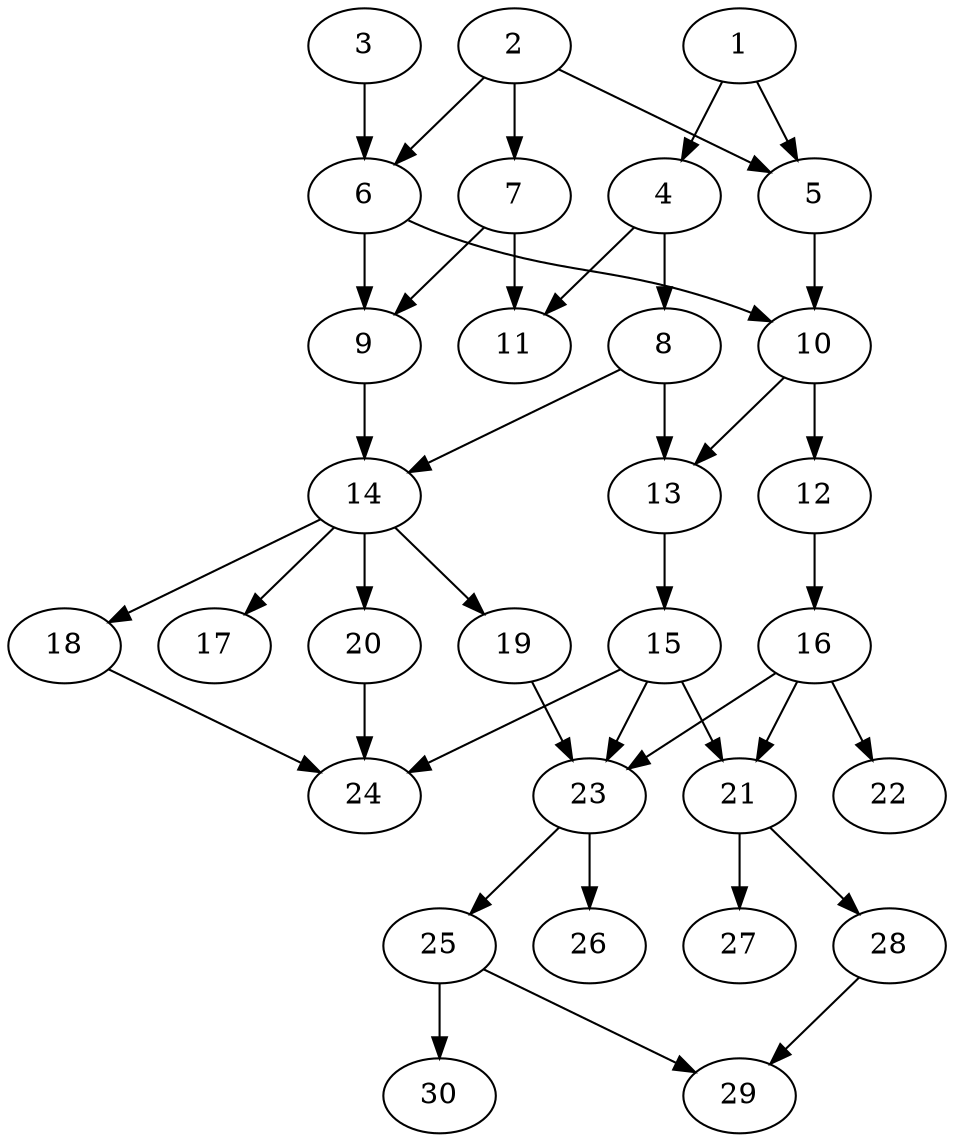 // DAG automatically generated by daggen at Fri Jul 29 10:40:31 2022
// daggen.exe --dot -n 30 --ccr 0.5 --fat 0.5 --regular 0.5 --density 0.5 -o data\30/random_30_46.gv 
digraph G {
  1 [compute_size="368293445632", trans_size="542830", result_size="9216", ram="24198752",alpha="0.09"]
  1 -> 4 [size ="9216"]
  1 -> 5 [size ="9216"]
  2 [compute_size="70173327360", trans_size="374707", result_size="74752", ram="16573376",alpha="0.07"]
  2 -> 5 [size ="74752"]
  2 -> 6 [size ="74752"]
  2 -> 7 [size ="74752"]
  3 [compute_size="68719476736", trans_size="598520", result_size="74752", ram="36142112",alpha="0.10"]
  3 -> 6 [size ="74752"]
  4 [compute_size="757063680", trans_size="393313", result_size="70656", ram="26516144",alpha="0.05"]
  4 -> 8 [size ="70656"]
  4 -> 11 [size ="70656"]
  5 [compute_size="1073741824000", trans_size="162083", result_size="1024", ram="41239424",alpha="0.17"]
  5 -> 10 [size ="1024"]
  6 [compute_size="28991029248", trans_size="596346", result_size="29696", ram="18925616",alpha="0.20"]
  6 -> 9 [size ="29696"]
  6 -> 10 [size ="29696"]
  7 [compute_size="25032294400", trans_size="614536", result_size="1024", ram="32312000",alpha="0.05"]
  7 -> 9 [size ="1024"]
  7 -> 11 [size ="1024"]
  8 [compute_size="782757789696", trans_size="422404", result_size="54272", ram="43617008",alpha="0.20"]
  8 -> 13 [size ="54272"]
  8 -> 14 [size ="54272"]
  9 [compute_size="990855168", trans_size="452391", result_size="70656", ram="33983120",alpha="0.04"]
  9 -> 14 [size ="70656"]
  10 [compute_size="6151438336", trans_size="470261", result_size="74752", ram="38375552",alpha="0.14"]
  10 -> 12 [size ="74752"]
  10 -> 13 [size ="74752"]
  11 [compute_size="231928233984", trans_size="249102", result_size="0", ram="46387424",alpha="0.10"]
  12 [compute_size="8589934592", trans_size="275923", result_size="70656", ram="10155008",alpha="0.19"]
  12 -> 16 [size ="70656"]
  13 [compute_size="368293445632", trans_size="719873", result_size="9216", ram="27924320",alpha="0.15"]
  13 -> 15 [size ="9216"]
  14 [compute_size="1441005568", trans_size="12021", result_size="70656", ram="48483056",alpha="0.03"]
  14 -> 17 [size ="70656"]
  14 -> 18 [size ="70656"]
  14 -> 19 [size ="70656"]
  14 -> 20 [size ="70656"]
  15 [compute_size="91098741508", trans_size="468951", result_size="29696", ram="28947584",alpha="0.07"]
  15 -> 21 [size ="29696"]
  15 -> 23 [size ="29696"]
  15 -> 24 [size ="29696"]
  16 [compute_size="445029609871", trans_size="380525", result_size="13312", ram="36474752",alpha="0.10"]
  16 -> 21 [size ="13312"]
  16 -> 22 [size ="13312"]
  16 -> 23 [size ="13312"]
  17 [compute_size="191504913654", trans_size="523905", result_size="0", ram="43338224",alpha="0.02"]
  18 [compute_size="441614869814", trans_size="731446", result_size="9216", ram="40754720",alpha="0.11"]
  18 -> 24 [size ="9216"]
  19 [compute_size="28991029248", trans_size="237433", result_size="29696", ram="1286192",alpha="0.12"]
  19 -> 23 [size ="29696"]
  20 [compute_size="6673711104", trans_size="154730", result_size="13312", ram="51864896",alpha="0.12"]
  20 -> 24 [size ="13312"]
  21 [compute_size="1560248320", trans_size="41464", result_size="74752", ram="41157056",alpha="0.19"]
  21 -> 27 [size ="74752"]
  21 -> 28 [size ="74752"]
  22 [compute_size="247142285312", trans_size="529787", result_size="0", ram="4574576",alpha="0.16"]
  23 [compute_size="527201206272", trans_size="872396", result_size="91136", ram="30476144",alpha="0.08"]
  23 -> 25 [size ="91136"]
  23 -> 26 [size ="91136"]
  24 [compute_size="463826281117", trans_size="566679", result_size="0", ram="47261792",alpha="0.09"]
  25 [compute_size="549755813888", trans_size="38268", result_size="91136", ram="31022624",alpha="0.11"]
  25 -> 29 [size ="91136"]
  25 -> 30 [size ="91136"]
  26 [compute_size="134217728000", trans_size="774924", result_size="0", ram="17431904",alpha="0.11"]
  27 [compute_size="10987757568", trans_size="583463", result_size="0", ram="3297872",alpha="0.19"]
  28 [compute_size="1140627000656", trans_size="13172", result_size="54272", ram="12996704",alpha="0.05"]
  28 -> 29 [size ="54272"]
  29 [compute_size="29842571264", trans_size="399962", result_size="0", ram="30141920",alpha="0.13"]
  30 [compute_size="8255457280", trans_size="412877", result_size="0", ram="30198944",alpha="0.12"]
}
